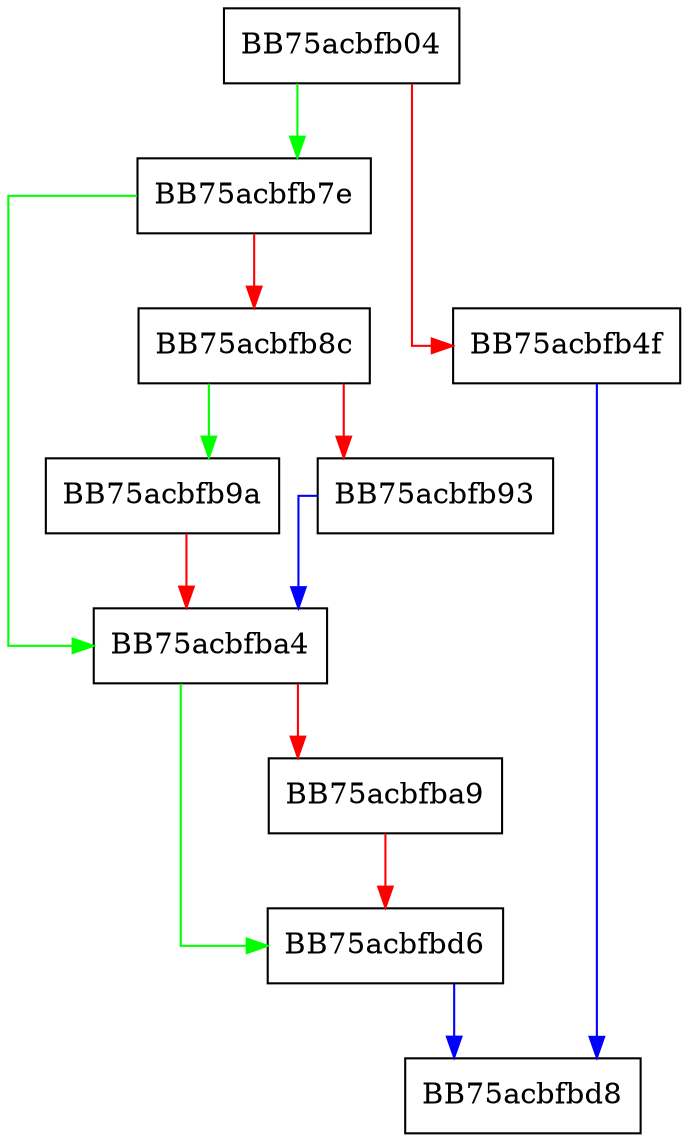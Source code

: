 digraph ScanImpl {
  node [shape="box"];
  graph [splines=ortho];
  BB75acbfb04 -> BB75acbfb7e [color="green"];
  BB75acbfb04 -> BB75acbfb4f [color="red"];
  BB75acbfb4f -> BB75acbfbd8 [color="blue"];
  BB75acbfb7e -> BB75acbfba4 [color="green"];
  BB75acbfb7e -> BB75acbfb8c [color="red"];
  BB75acbfb8c -> BB75acbfb9a [color="green"];
  BB75acbfb8c -> BB75acbfb93 [color="red"];
  BB75acbfb93 -> BB75acbfba4 [color="blue"];
  BB75acbfb9a -> BB75acbfba4 [color="red"];
  BB75acbfba4 -> BB75acbfbd6 [color="green"];
  BB75acbfba4 -> BB75acbfba9 [color="red"];
  BB75acbfba9 -> BB75acbfbd6 [color="red"];
  BB75acbfbd6 -> BB75acbfbd8 [color="blue"];
}